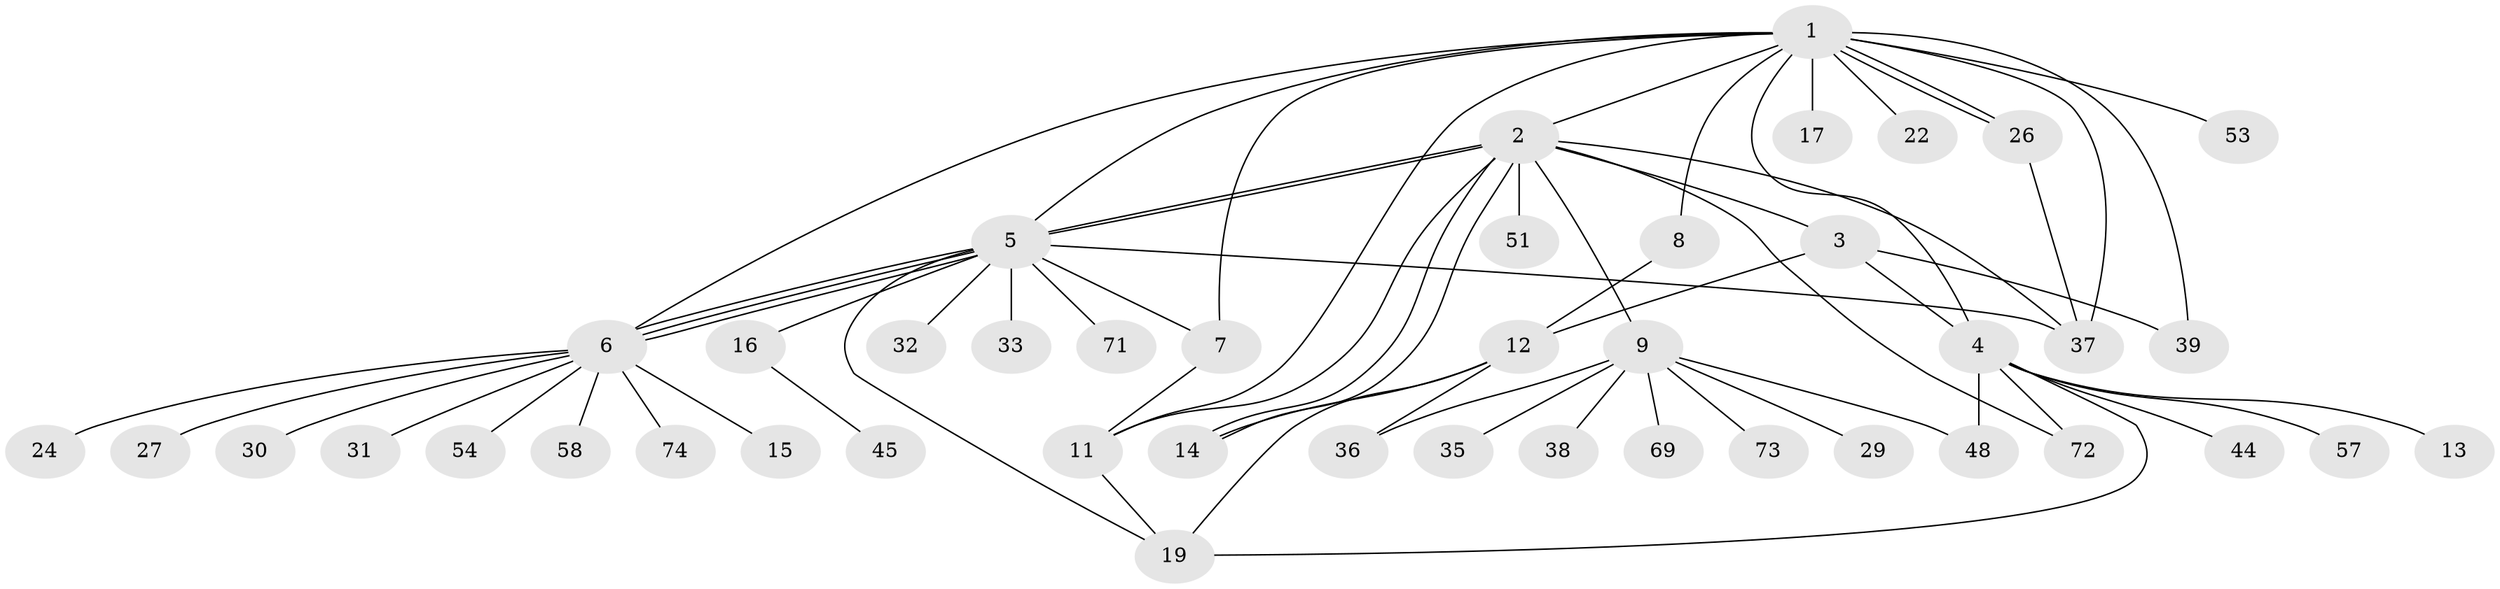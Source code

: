 // original degree distribution, {15: 0.013513513513513514, 12: 0.04054054054054054, 4: 0.08108108108108109, 9: 0.02702702702702703, 3: 0.14864864864864866, 2: 0.17567567567567569, 5: 0.013513513513513514, 1: 0.5}
// Generated by graph-tools (version 1.1) at 2025/18/03/04/25 18:18:01]
// undirected, 44 vertices, 66 edges
graph export_dot {
graph [start="1"]
  node [color=gray90,style=filled];
  1;
  2 [super="+43"];
  3;
  4 [super="+25"];
  5 [super="+10+40+20+21+61"];
  6;
  7;
  8 [super="+28"];
  9 [super="+18+42"];
  11;
  12 [super="+59+23"];
  13;
  14;
  15;
  16 [super="+47"];
  17;
  19 [super="+64+55"];
  22;
  24;
  26 [super="+41"];
  27;
  29;
  30;
  31;
  32;
  33;
  35;
  36 [super="+70"];
  37 [super="+49+67"];
  38;
  39 [super="+60"];
  44 [super="+46"];
  45 [super="+56"];
  48 [super="+52"];
  51;
  53;
  54;
  57;
  58;
  69;
  71;
  72;
  73;
  74;
  1 -- 2;
  1 -- 4;
  1 -- 5;
  1 -- 6;
  1 -- 7;
  1 -- 8;
  1 -- 11;
  1 -- 17;
  1 -- 22;
  1 -- 26;
  1 -- 26;
  1 -- 37 [weight=2];
  1 -- 53;
  1 -- 39;
  2 -- 3;
  2 -- 5;
  2 -- 5;
  2 -- 9;
  2 -- 11;
  2 -- 14;
  2 -- 14;
  2 -- 51;
  2 -- 72;
  2 -- 37;
  3 -- 4;
  3 -- 12;
  3 -- 39;
  4 -- 13;
  4 -- 44;
  4 -- 48;
  4 -- 57;
  4 -- 72;
  4 -- 19;
  5 -- 6;
  5 -- 6;
  5 -- 6;
  5 -- 16;
  5 -- 32;
  5 -- 37;
  5 -- 7;
  5 -- 19;
  5 -- 33;
  5 -- 71;
  6 -- 15;
  6 -- 24;
  6 -- 27;
  6 -- 30;
  6 -- 31;
  6 -- 54;
  6 -- 58;
  6 -- 74;
  7 -- 11;
  8 -- 12;
  9 -- 35;
  9 -- 38;
  9 -- 48;
  9 -- 69;
  9 -- 73;
  9 -- 36;
  9 -- 29;
  11 -- 19;
  12 -- 19;
  12 -- 36;
  12 -- 14;
  16 -- 45;
  26 -- 37;
}
